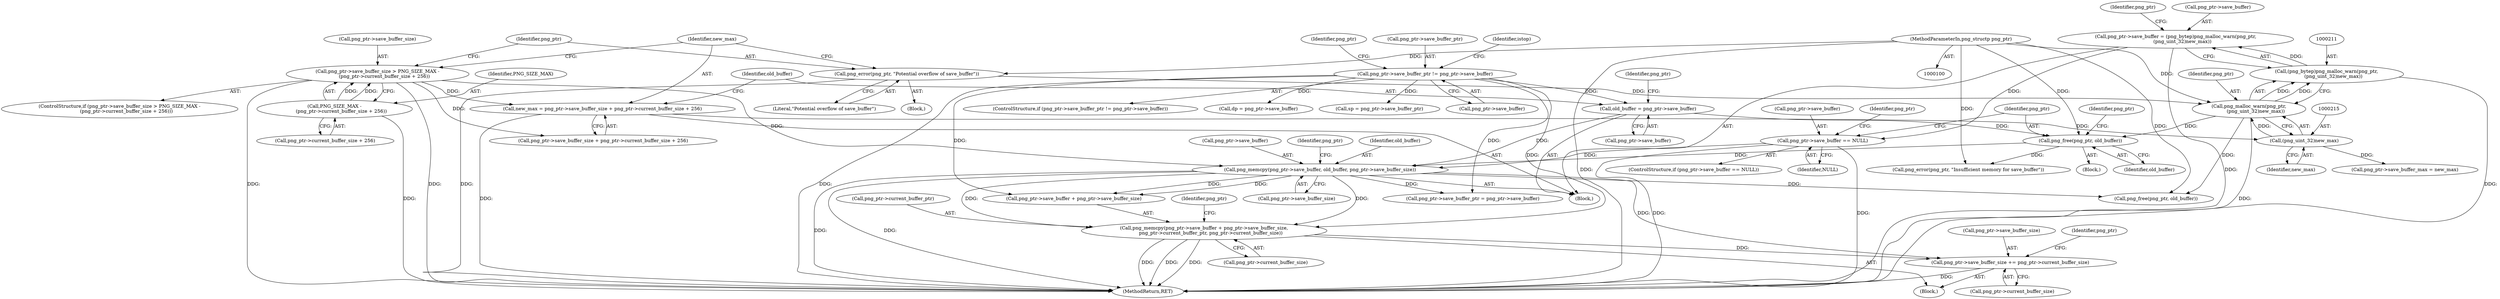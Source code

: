 digraph "1_Chrome_7f3d85b096f66870a15b37c2f40b219b2e292693_6@API" {
"1000251" [label="(Call,png_memcpy(png_ptr->save_buffer + png_ptr->save_buffer_size,\n         png_ptr->current_buffer_ptr, png_ptr->current_buffer_size))"];
"1000230" [label="(Call,png_memcpy(png_ptr->save_buffer, old_buffer, png_ptr->save_buffer_size))"];
"1000218" [label="(Call,png_ptr->save_buffer == NULL)"];
"1000206" [label="(Call,png_ptr->save_buffer = (png_bytep)png_malloc_warn(png_ptr,\n         (png_uint_32)new_max))"];
"1000210" [label="(Call,(png_bytep)png_malloc_warn(png_ptr,\n         (png_uint_32)new_max))"];
"1000212" [label="(Call,png_malloc_warn(png_ptr,\n         (png_uint_32)new_max))"];
"1000187" [label="(Call,png_error(png_ptr, \"Potential overflow of save_buffer\"))"];
"1000101" [label="(MethodParameterIn,png_structp png_ptr)"];
"1000214" [label="(Call,(png_uint_32)new_max)"];
"1000190" [label="(Call,new_max = png_ptr->save_buffer_size + png_ptr->current_buffer_size + 256)"];
"1000175" [label="(Call,png_ptr->save_buffer_size > PNG_SIZE_MAX -\n         (png_ptr->current_buffer_size + 256))"];
"1000179" [label="(Call,PNG_SIZE_MAX -\n         (png_ptr->current_buffer_size + 256))"];
"1000224" [label="(Call,png_free(png_ptr, old_buffer))"];
"1000201" [label="(Call,old_buffer = png_ptr->save_buffer)"];
"1000109" [label="(Call,png_ptr->save_buffer_ptr != png_ptr->save_buffer)"];
"1000265" [label="(Call,png_ptr->save_buffer_size += png_ptr->current_buffer_size)"];
"1000289" [label="(MethodReturn,RET)"];
"1000266" [label="(Call,png_ptr->save_buffer_size)"];
"1000267" [label="(Identifier,png_ptr)"];
"1000226" [label="(Identifier,old_buffer)"];
"1000179" [label="(Call,PNG_SIZE_MAX -\n         (png_ptr->current_buffer_size + 256))"];
"1000213" [label="(Identifier,png_ptr)"];
"1000269" [label="(Call,png_ptr->current_buffer_size)"];
"1000223" [label="(Block,)"];
"1000137" [label="(Call,dp = png_ptr->save_buffer)"];
"1000219" [label="(Call,png_ptr->save_buffer)"];
"1000203" [label="(Call,png_ptr->save_buffer)"];
"1000189" [label="(Literal,\"Potential overflow of save_buffer\")"];
"1000175" [label="(Call,png_ptr->save_buffer_size > PNG_SIZE_MAX -\n         (png_ptr->current_buffer_size + 256))"];
"1000201" [label="(Call,old_buffer = png_ptr->save_buffer)"];
"1000251" [label="(Call,png_memcpy(png_ptr->save_buffer + png_ptr->save_buffer_size,\n         png_ptr->current_buffer_ptr, png_ptr->current_buffer_size))"];
"1000191" [label="(Identifier,new_max)"];
"1000210" [label="(Call,(png_bytep)png_malloc_warn(png_ptr,\n         (png_uint_32)new_max))"];
"1000214" [label="(Call,(png_uint_32)new_max)"];
"1000101" [label="(MethodParameterIn,png_structp png_ptr)"];
"1000174" [label="(ControlStructure,if (png_ptr->save_buffer_size > PNG_SIZE_MAX -\n         (png_ptr->current_buffer_size + 256)))"];
"1000262" [label="(Call,png_ptr->current_buffer_size)"];
"1000171" [label="(Block,)"];
"1000224" [label="(Call,png_free(png_ptr, old_buffer))"];
"1000220" [label="(Identifier,png_ptr)"];
"1000190" [label="(Call,new_max = png_ptr->save_buffer_size + png_ptr->current_buffer_size + 256)"];
"1000231" [label="(Call,png_ptr->save_buffer)"];
"1000163" [label="(Identifier,png_ptr)"];
"1000132" [label="(Call,sp = png_ptr->save_buffer_ptr)"];
"1000239" [label="(Identifier,png_ptr)"];
"1000176" [label="(Call,png_ptr->save_buffer_size)"];
"1000181" [label="(Call,png_ptr->current_buffer_size + 256)"];
"1000217" [label="(ControlStructure,if (png_ptr->save_buffer == NULL))"];
"1000188" [label="(Identifier,png_ptr)"];
"1000206" [label="(Call,png_ptr->save_buffer = (png_bytep)png_malloc_warn(png_ptr,\n         (png_uint_32)new_max))"];
"1000259" [label="(Call,png_ptr->current_buffer_ptr)"];
"1000187" [label="(Call,png_error(png_ptr, \"Potential overflow of save_buffer\"))"];
"1000222" [label="(Identifier,NULL)"];
"1000110" [label="(Call,png_ptr->save_buffer_ptr)"];
"1000234" [label="(Identifier,old_buffer)"];
"1000250" [label="(Block,)"];
"1000230" [label="(Call,png_memcpy(png_ptr->save_buffer, old_buffer, png_ptr->save_buffer_size))"];
"1000212" [label="(Call,png_malloc_warn(png_ptr,\n         (png_uint_32)new_max))"];
"1000109" [label="(Call,png_ptr->save_buffer_ptr != png_ptr->save_buffer)"];
"1000265" [label="(Call,png_ptr->save_buffer_size += png_ptr->current_buffer_size)"];
"1000113" [label="(Call,png_ptr->save_buffer)"];
"1000122" [label="(Identifier,istop)"];
"1000192" [label="(Call,png_ptr->save_buffer_size + png_ptr->current_buffer_size + 256)"];
"1000202" [label="(Identifier,old_buffer)"];
"1000218" [label="(Call,png_ptr->save_buffer == NULL)"];
"1000225" [label="(Identifier,png_ptr)"];
"1000238" [label="(Call,png_free(png_ptr, old_buffer))"];
"1000277" [label="(Call,png_ptr->save_buffer_ptr = png_ptr->save_buffer)"];
"1000228" [label="(Identifier,png_ptr)"];
"1000186" [label="(Block,)"];
"1000180" [label="(Identifier,PNG_SIZE_MAX)"];
"1000252" [label="(Call,png_ptr->save_buffer + png_ptr->save_buffer_size)"];
"1000241" [label="(Call,png_ptr->save_buffer_max = new_max)"];
"1000108" [label="(ControlStructure,if (png_ptr->save_buffer_ptr != png_ptr->save_buffer))"];
"1000208" [label="(Identifier,png_ptr)"];
"1000207" [label="(Call,png_ptr->save_buffer)"];
"1000232" [label="(Identifier,png_ptr)"];
"1000274" [label="(Identifier,png_ptr)"];
"1000227" [label="(Call,png_error(png_ptr, \"Insufficient memory for save_buffer\"))"];
"1000216" [label="(Identifier,new_max)"];
"1000235" [label="(Call,png_ptr->save_buffer_size)"];
"1000251" -> "1000250"  [label="AST: "];
"1000251" -> "1000262"  [label="CFG: "];
"1000252" -> "1000251"  [label="AST: "];
"1000259" -> "1000251"  [label="AST: "];
"1000262" -> "1000251"  [label="AST: "];
"1000267" -> "1000251"  [label="CFG: "];
"1000251" -> "1000289"  [label="DDG: "];
"1000251" -> "1000289"  [label="DDG: "];
"1000251" -> "1000289"  [label="DDG: "];
"1000230" -> "1000251"  [label="DDG: "];
"1000230" -> "1000251"  [label="DDG: "];
"1000109" -> "1000251"  [label="DDG: "];
"1000251" -> "1000265"  [label="DDG: "];
"1000230" -> "1000171"  [label="AST: "];
"1000230" -> "1000235"  [label="CFG: "];
"1000231" -> "1000230"  [label="AST: "];
"1000234" -> "1000230"  [label="AST: "];
"1000235" -> "1000230"  [label="AST: "];
"1000239" -> "1000230"  [label="CFG: "];
"1000230" -> "1000289"  [label="DDG: "];
"1000230" -> "1000289"  [label="DDG: "];
"1000218" -> "1000230"  [label="DDG: "];
"1000224" -> "1000230"  [label="DDG: "];
"1000201" -> "1000230"  [label="DDG: "];
"1000175" -> "1000230"  [label="DDG: "];
"1000230" -> "1000238"  [label="DDG: "];
"1000230" -> "1000252"  [label="DDG: "];
"1000230" -> "1000252"  [label="DDG: "];
"1000230" -> "1000265"  [label="DDG: "];
"1000230" -> "1000277"  [label="DDG: "];
"1000218" -> "1000217"  [label="AST: "];
"1000218" -> "1000222"  [label="CFG: "];
"1000219" -> "1000218"  [label="AST: "];
"1000222" -> "1000218"  [label="AST: "];
"1000225" -> "1000218"  [label="CFG: "];
"1000232" -> "1000218"  [label="CFG: "];
"1000218" -> "1000289"  [label="DDG: "];
"1000218" -> "1000289"  [label="DDG: "];
"1000206" -> "1000218"  [label="DDG: "];
"1000206" -> "1000171"  [label="AST: "];
"1000206" -> "1000210"  [label="CFG: "];
"1000207" -> "1000206"  [label="AST: "];
"1000210" -> "1000206"  [label="AST: "];
"1000220" -> "1000206"  [label="CFG: "];
"1000206" -> "1000289"  [label="DDG: "];
"1000210" -> "1000206"  [label="DDG: "];
"1000210" -> "1000212"  [label="CFG: "];
"1000211" -> "1000210"  [label="AST: "];
"1000212" -> "1000210"  [label="AST: "];
"1000210" -> "1000289"  [label="DDG: "];
"1000212" -> "1000210"  [label="DDG: "];
"1000212" -> "1000210"  [label="DDG: "];
"1000212" -> "1000214"  [label="CFG: "];
"1000213" -> "1000212"  [label="AST: "];
"1000214" -> "1000212"  [label="AST: "];
"1000212" -> "1000289"  [label="DDG: "];
"1000187" -> "1000212"  [label="DDG: "];
"1000101" -> "1000212"  [label="DDG: "];
"1000214" -> "1000212"  [label="DDG: "];
"1000212" -> "1000224"  [label="DDG: "];
"1000212" -> "1000238"  [label="DDG: "];
"1000187" -> "1000186"  [label="AST: "];
"1000187" -> "1000189"  [label="CFG: "];
"1000188" -> "1000187"  [label="AST: "];
"1000189" -> "1000187"  [label="AST: "];
"1000191" -> "1000187"  [label="CFG: "];
"1000187" -> "1000289"  [label="DDG: "];
"1000101" -> "1000187"  [label="DDG: "];
"1000101" -> "1000100"  [label="AST: "];
"1000101" -> "1000289"  [label="DDG: "];
"1000101" -> "1000224"  [label="DDG: "];
"1000101" -> "1000227"  [label="DDG: "];
"1000101" -> "1000238"  [label="DDG: "];
"1000214" -> "1000216"  [label="CFG: "];
"1000215" -> "1000214"  [label="AST: "];
"1000216" -> "1000214"  [label="AST: "];
"1000190" -> "1000214"  [label="DDG: "];
"1000214" -> "1000241"  [label="DDG: "];
"1000190" -> "1000171"  [label="AST: "];
"1000190" -> "1000192"  [label="CFG: "];
"1000191" -> "1000190"  [label="AST: "];
"1000192" -> "1000190"  [label="AST: "];
"1000202" -> "1000190"  [label="CFG: "];
"1000190" -> "1000289"  [label="DDG: "];
"1000175" -> "1000190"  [label="DDG: "];
"1000175" -> "1000174"  [label="AST: "];
"1000175" -> "1000179"  [label="CFG: "];
"1000176" -> "1000175"  [label="AST: "];
"1000179" -> "1000175"  [label="AST: "];
"1000188" -> "1000175"  [label="CFG: "];
"1000191" -> "1000175"  [label="CFG: "];
"1000175" -> "1000289"  [label="DDG: "];
"1000175" -> "1000289"  [label="DDG: "];
"1000179" -> "1000175"  [label="DDG: "];
"1000179" -> "1000175"  [label="DDG: "];
"1000175" -> "1000192"  [label="DDG: "];
"1000179" -> "1000181"  [label="CFG: "];
"1000180" -> "1000179"  [label="AST: "];
"1000181" -> "1000179"  [label="AST: "];
"1000179" -> "1000289"  [label="DDG: "];
"1000224" -> "1000223"  [label="AST: "];
"1000224" -> "1000226"  [label="CFG: "];
"1000225" -> "1000224"  [label="AST: "];
"1000226" -> "1000224"  [label="AST: "];
"1000228" -> "1000224"  [label="CFG: "];
"1000201" -> "1000224"  [label="DDG: "];
"1000224" -> "1000227"  [label="DDG: "];
"1000201" -> "1000171"  [label="AST: "];
"1000201" -> "1000203"  [label="CFG: "];
"1000202" -> "1000201"  [label="AST: "];
"1000203" -> "1000201"  [label="AST: "];
"1000208" -> "1000201"  [label="CFG: "];
"1000109" -> "1000201"  [label="DDG: "];
"1000109" -> "1000108"  [label="AST: "];
"1000109" -> "1000113"  [label="CFG: "];
"1000110" -> "1000109"  [label="AST: "];
"1000113" -> "1000109"  [label="AST: "];
"1000122" -> "1000109"  [label="CFG: "];
"1000163" -> "1000109"  [label="CFG: "];
"1000109" -> "1000289"  [label="DDG: "];
"1000109" -> "1000132"  [label="DDG: "];
"1000109" -> "1000137"  [label="DDG: "];
"1000109" -> "1000252"  [label="DDG: "];
"1000109" -> "1000277"  [label="DDG: "];
"1000265" -> "1000250"  [label="AST: "];
"1000265" -> "1000269"  [label="CFG: "];
"1000266" -> "1000265"  [label="AST: "];
"1000269" -> "1000265"  [label="AST: "];
"1000274" -> "1000265"  [label="CFG: "];
"1000265" -> "1000289"  [label="DDG: "];
}
